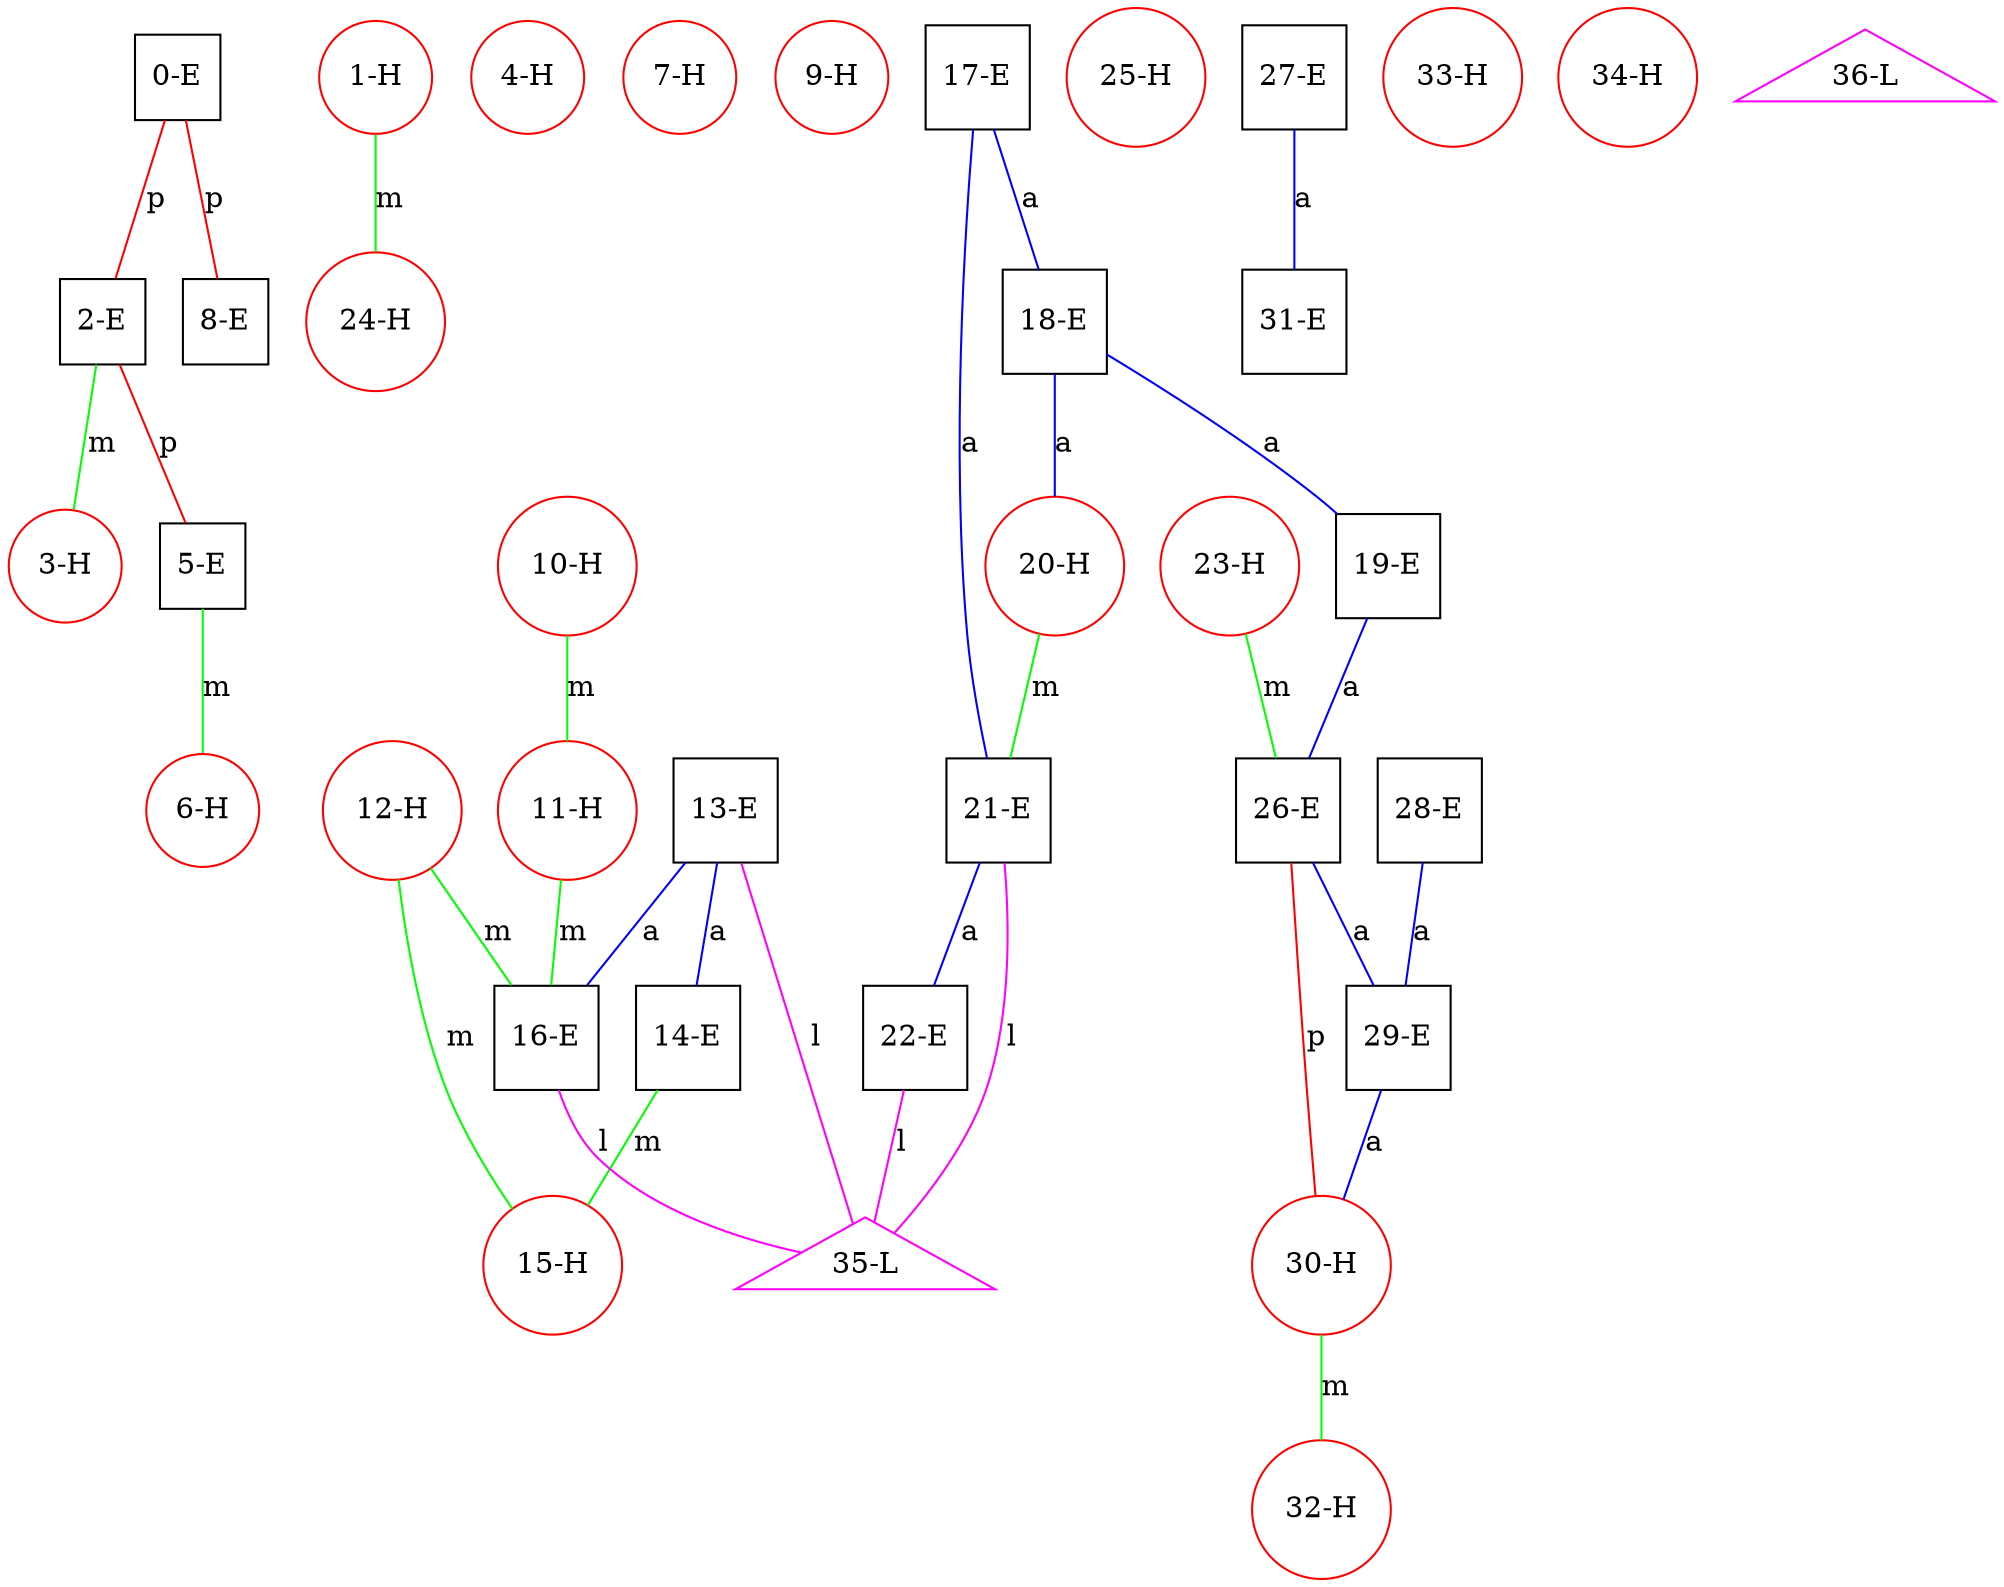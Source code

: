 graph ProteinGraph {
    0 [label="0-E" shape=square color=black];
    1 [label="1-H" shape=circle color=red];
    2 [label="2-E" shape=square color=black];
    3 [label="3-H" shape=circle color=red];
    4 [label="4-H" shape=circle color=red];
    5 [label="5-E" shape=square color=black];
    6 [label="6-H" shape=circle color=red];
    7 [label="7-H" shape=circle color=red];
    8 [label="8-E" shape=square color=black];
    9 [label="9-H" shape=circle color=red];
    10 [label="10-H" shape=circle color=red];
    11 [label="11-H" shape=circle color=red];
    12 [label="12-H" shape=circle color=red];
    13 [label="13-E" shape=square color=black];
    14 [label="14-E" shape=square color=black];
    15 [label="15-H" shape=circle color=red];
    16 [label="16-E" shape=square color=black];
    17 [label="17-E" shape=square color=black];
    18 [label="18-E" shape=square color=black];
    19 [label="19-E" shape=square color=black];
    20 [label="20-H" shape=circle color=red];
    21 [label="21-E" shape=square color=black];
    22 [label="22-E" shape=square color=black];
    23 [label="23-H" shape=circle color=red];
    24 [label="24-H" shape=circle color=red];
    25 [label="25-H" shape=circle color=red];
    26 [label="26-E" shape=square color=black];
    27 [label="27-E" shape=square color=black];
    28 [label="28-E" shape=square color=black];
    29 [label="29-E" shape=square color=black];
    30 [label="30-H" shape=circle color=red];
    31 [label="31-E" shape=square color=black];
    32 [label="32-H" shape=circle color=red];
    33 [label="33-H" shape=circle color=red];
    34 [label="34-H" shape=circle color=red];
    35 [label="35-L" shape=triangle color=magenta];
    36 [label="36-L" shape=triangle color=magenta];
    0 -- 2 [label="p" color=red];
    0 -- 8 [label="p" color=red];
    1 -- 24 [label="m" color=green];
    2 -- 3 [label="m" color=green];
    2 -- 5 [label="p" color=red];
    5 -- 6 [label="m" color=green];
    10 -- 11 [label="m" color=green];
    11 -- 16 [label="m" color=green];
    12 -- 15 [label="m" color=green];
    12 -- 16 [label="m" color=green];
    13 -- 14 [label="a" color=blue];
    13 -- 16 [label="a" color=blue];
    13 -- 35 [label="l" color=magenta];
    14 -- 15 [label="m" color=green];
    16 -- 35 [label="l" color=magenta];
    17 -- 18 [label="a" color=blue];
    17 -- 21 [label="a" color=blue];
    18 -- 19 [label="a" color=blue];
    18 -- 20 [label="a" color=blue];
    19 -- 26 [label="a" color=blue];
    20 -- 21 [label="m" color=green];
    21 -- 22 [label="a" color=blue];
    21 -- 35 [label="l" color=magenta];
    22 -- 35 [label="l" color=magenta];
    23 -- 26 [label="m" color=green];
    26 -- 29 [label="a" color=blue];
    26 -- 30 [label="p" color=red];
    27 -- 31 [label="a" color=blue];
    28 -- 29 [label="a" color=blue];
    29 -- 30 [label="a" color=blue];
    30 -- 32 [label="m" color=green];
}
